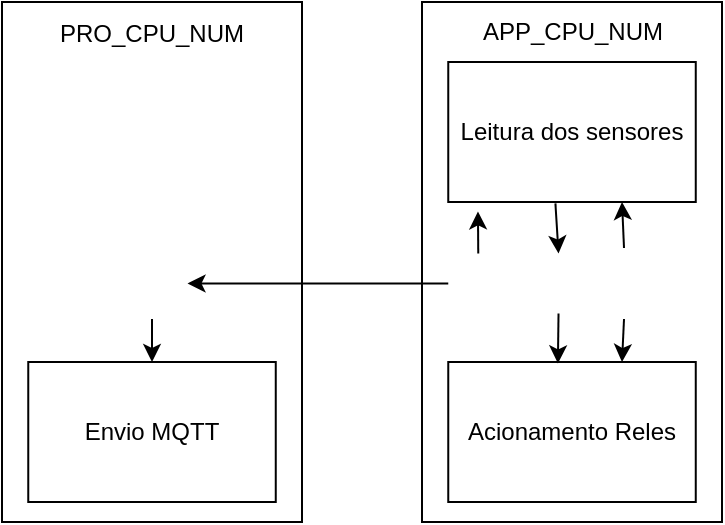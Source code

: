 <mxfile>
    <diagram id="7y238nkyWYo6YOoNrOXe" name="tasks">
        <mxGraphModel dx="742" dy="421" grid="0" gridSize="10" guides="1" tooltips="1" connect="1" arrows="1" fold="1" page="1" pageScale="1" pageWidth="850" pageHeight="1100" math="0" shadow="0">
            <root>
                <mxCell id="0"/>
                <mxCell id="1" parent="0"/>
                <mxCell id="3" value="" style="rounded=0;whiteSpace=wrap;html=1;" parent="1" vertex="1">
                    <mxGeometry x="240" y="120" width="150" height="260" as="geometry"/>
                </mxCell>
                <mxCell id="5" value="Envio MQTT" style="rounded=0;whiteSpace=wrap;html=1;" parent="1" vertex="1">
                    <mxGeometry x="253.13" y="300" width="123.75" height="70" as="geometry"/>
                </mxCell>
                <mxCell id="6" value="PRO_CPU_NUM" style="text;html=1;strokeColor=none;fillColor=none;align=center;verticalAlign=middle;whiteSpace=wrap;rounded=0;" parent="1" vertex="1">
                    <mxGeometry x="263.02" y="121" width="103.99" height="29" as="geometry"/>
                </mxCell>
                <mxCell id="10" style="edgeStyle=none;html=1;exitX=0.5;exitY=1;exitDx=0;exitDy=0;entryX=0.5;entryY=0;entryDx=0;entryDy=0;" parent="1" source="9" target="5" edge="1">
                    <mxGeometry relative="1" as="geometry"/>
                </mxCell>
                <mxCell id="9" value="" style="shape=image;verticalLabelPosition=bottom;labelBackgroundColor=default;verticalAlign=top;aspect=fixed;imageAspect=0;image=https://cdn-icons-png.flaticon.com/512/1167/1167993.png;" parent="1" vertex="1">
                    <mxGeometry x="297.26" y="243" width="35.5" height="35.5" as="geometry"/>
                </mxCell>
                <mxCell id="12" value="" style="rounded=0;whiteSpace=wrap;html=1;" parent="1" vertex="1">
                    <mxGeometry x="450" y="120" width="150" height="260" as="geometry"/>
                </mxCell>
                <mxCell id="26" style="edgeStyle=none;html=1;exitX=0.433;exitY=1.01;exitDx=0;exitDy=0;entryX=0.5;entryY=0;entryDx=0;entryDy=0;exitPerimeter=0;" parent="1" source="13" target="24" edge="1">
                    <mxGeometry relative="1" as="geometry"/>
                </mxCell>
                <mxCell id="13" value="Leitura dos sensores" style="rounded=0;whiteSpace=wrap;html=1;" parent="1" vertex="1">
                    <mxGeometry x="463.13" y="150" width="123.75" height="70" as="geometry"/>
                </mxCell>
                <mxCell id="14" value="Acionamento Reles" style="rounded=0;whiteSpace=wrap;html=1;" parent="1" vertex="1">
                    <mxGeometry x="463.13" y="300" width="123.75" height="70" as="geometry"/>
                </mxCell>
                <mxCell id="15" value="APP_CPU_NUM" style="text;html=1;strokeColor=none;fillColor=none;align=center;verticalAlign=middle;whiteSpace=wrap;rounded=0;" parent="1" vertex="1">
                    <mxGeometry x="475.51" y="120" width="98.99" height="30" as="geometry"/>
                </mxCell>
                <mxCell id="16" style="edgeStyle=none;html=1;exitX=0.5;exitY=1;exitDx=0;exitDy=0;entryX=0.702;entryY=0;entryDx=0;entryDy=0;entryPerimeter=0;" parent="1" source="18" target="14" edge="1">
                    <mxGeometry relative="1" as="geometry"/>
                </mxCell>
                <mxCell id="17" style="edgeStyle=none;html=1;exitX=0.5;exitY=0;exitDx=0;exitDy=0;entryX=0.702;entryY=1;entryDx=0;entryDy=0;entryPerimeter=0;" parent="1" source="18" target="13" edge="1">
                    <mxGeometry relative="1" as="geometry"/>
                </mxCell>
                <mxCell id="18" value="" style="shape=image;verticalLabelPosition=bottom;labelBackgroundColor=default;verticalAlign=top;aspect=fixed;imageAspect=0;image=https://cdn-icons-png.flaticon.com/512/1167/1167993.png;" parent="1" vertex="1">
                    <mxGeometry x="533.26" y="243" width="35.5" height="35.5" as="geometry"/>
                </mxCell>
                <mxCell id="22" style="edgeStyle=none;html=1;exitX=0.5;exitY=0;exitDx=0;exitDy=0;entryX=0.12;entryY=1.067;entryDx=0;entryDy=0;entryPerimeter=0;" parent="1" source="20" target="13" edge="1">
                    <mxGeometry relative="1" as="geometry"/>
                </mxCell>
                <mxCell id="23" style="edgeStyle=none;html=1;exitX=0;exitY=0.5;exitDx=0;exitDy=0;entryX=1;entryY=0.5;entryDx=0;entryDy=0;" parent="1" source="20" target="9" edge="1">
                    <mxGeometry relative="1" as="geometry"/>
                </mxCell>
                <mxCell id="20" value="" style="shape=image;verticalLabelPosition=bottom;labelBackgroundColor=default;verticalAlign=top;aspect=fixed;imageAspect=0;image=https://www.svgrepo.com/show/340649/message-queue.svg;" parent="1" vertex="1">
                    <mxGeometry x="463.13" y="245.75" width="30" height="30" as="geometry"/>
                </mxCell>
                <mxCell id="25" style="edgeStyle=none;html=1;exitX=0.5;exitY=1;exitDx=0;exitDy=0;entryX=0.443;entryY=0.01;entryDx=0;entryDy=0;entryPerimeter=0;" parent="1" source="24" target="14" edge="1">
                    <mxGeometry relative="1" as="geometry"/>
                </mxCell>
                <mxCell id="24" value="" style="shape=image;verticalLabelPosition=bottom;labelBackgroundColor=default;verticalAlign=top;aspect=fixed;imageAspect=0;image=https://www.svgrepo.com/show/340649/message-queue.svg;" parent="1" vertex="1">
                    <mxGeometry x="503.26" y="245.75" width="30" height="30" as="geometry"/>
                </mxCell>
            </root>
        </mxGraphModel>
    </diagram>
</mxfile>
